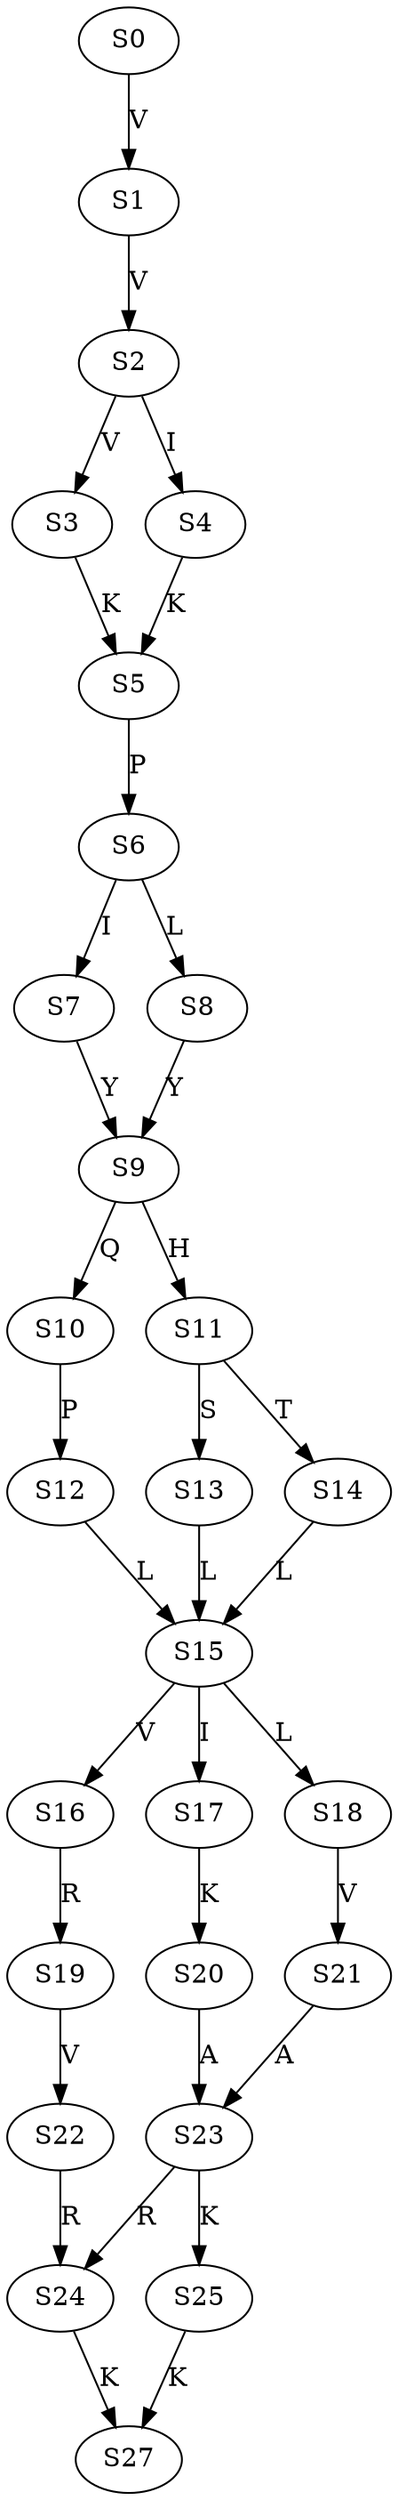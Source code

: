 strict digraph  {
	S0 -> S1 [ label = V ];
	S1 -> S2 [ label = V ];
	S2 -> S3 [ label = V ];
	S2 -> S4 [ label = I ];
	S3 -> S5 [ label = K ];
	S4 -> S5 [ label = K ];
	S5 -> S6 [ label = P ];
	S6 -> S7 [ label = I ];
	S6 -> S8 [ label = L ];
	S7 -> S9 [ label = Y ];
	S8 -> S9 [ label = Y ];
	S9 -> S10 [ label = Q ];
	S9 -> S11 [ label = H ];
	S10 -> S12 [ label = P ];
	S11 -> S13 [ label = S ];
	S11 -> S14 [ label = T ];
	S12 -> S15 [ label = L ];
	S13 -> S15 [ label = L ];
	S14 -> S15 [ label = L ];
	S15 -> S16 [ label = V ];
	S15 -> S17 [ label = I ];
	S15 -> S18 [ label = L ];
	S16 -> S19 [ label = R ];
	S17 -> S20 [ label = K ];
	S18 -> S21 [ label = V ];
	S19 -> S22 [ label = V ];
	S20 -> S23 [ label = A ];
	S21 -> S23 [ label = A ];
	S22 -> S24 [ label = R ];
	S23 -> S25 [ label = K ];
	S23 -> S24 [ label = R ];
	S24 -> S27 [ label = K ];
	S25 -> S27 [ label = K ];
}
